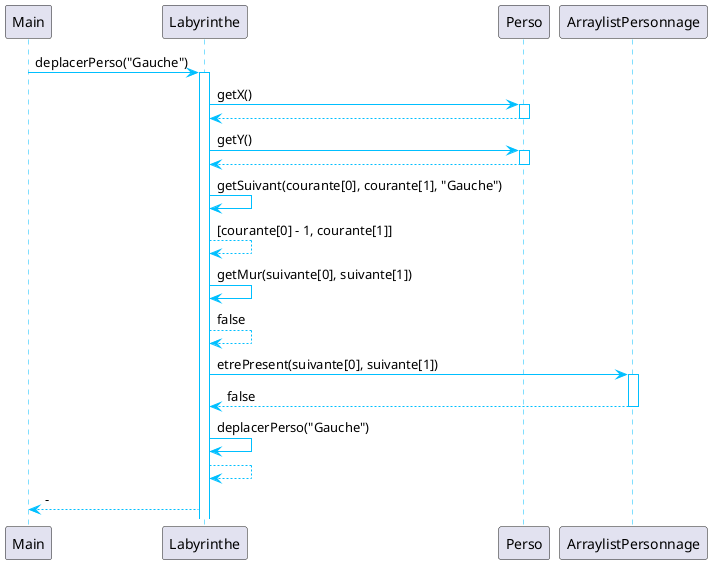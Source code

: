 @startuml

' Activation style
skinparam sequence {
    ArrowColor DeepSkyBlue
    ActorBorderColor DeepSkyBlue
    LifeLineBorderColor DeepSkyBlue
}
Main -> Labyrinthe: deplacerPerso("Gauche")
activate Labyrinthe

Labyrinthe -> Perso: getX()
activate Perso
Labyrinthe <-- Perso:
deactivate Perso

Labyrinthe -> Perso: getY()
activate Perso
Labyrinthe <-- Perso:
deactivate Perso


Labyrinthe -> Labyrinthe: getSuivant(courante[0], courante[1], "Gauche")
Labyrinthe --> Labyrinthe: [courante[0] - 1, courante[1]]


Labyrinthe -> Labyrinthe: getMur(suivante[0], suivante[1])
Labyrinthe --> Labyrinthe: false
Labyrinthe -> ArraylistPersonnage : etrePresent(suivante[0], suivante[1])
activate ArraylistPersonnage
Labyrinthe <-- ArraylistPersonnage: false
deactivate ArraylistPersonnage


Labyrinthe -> Labyrinthe: deplacerPerso("Gauche")
Labyrinthe --> Labyrinthe:

Main <-- Labyrinthe: -

@enduml
